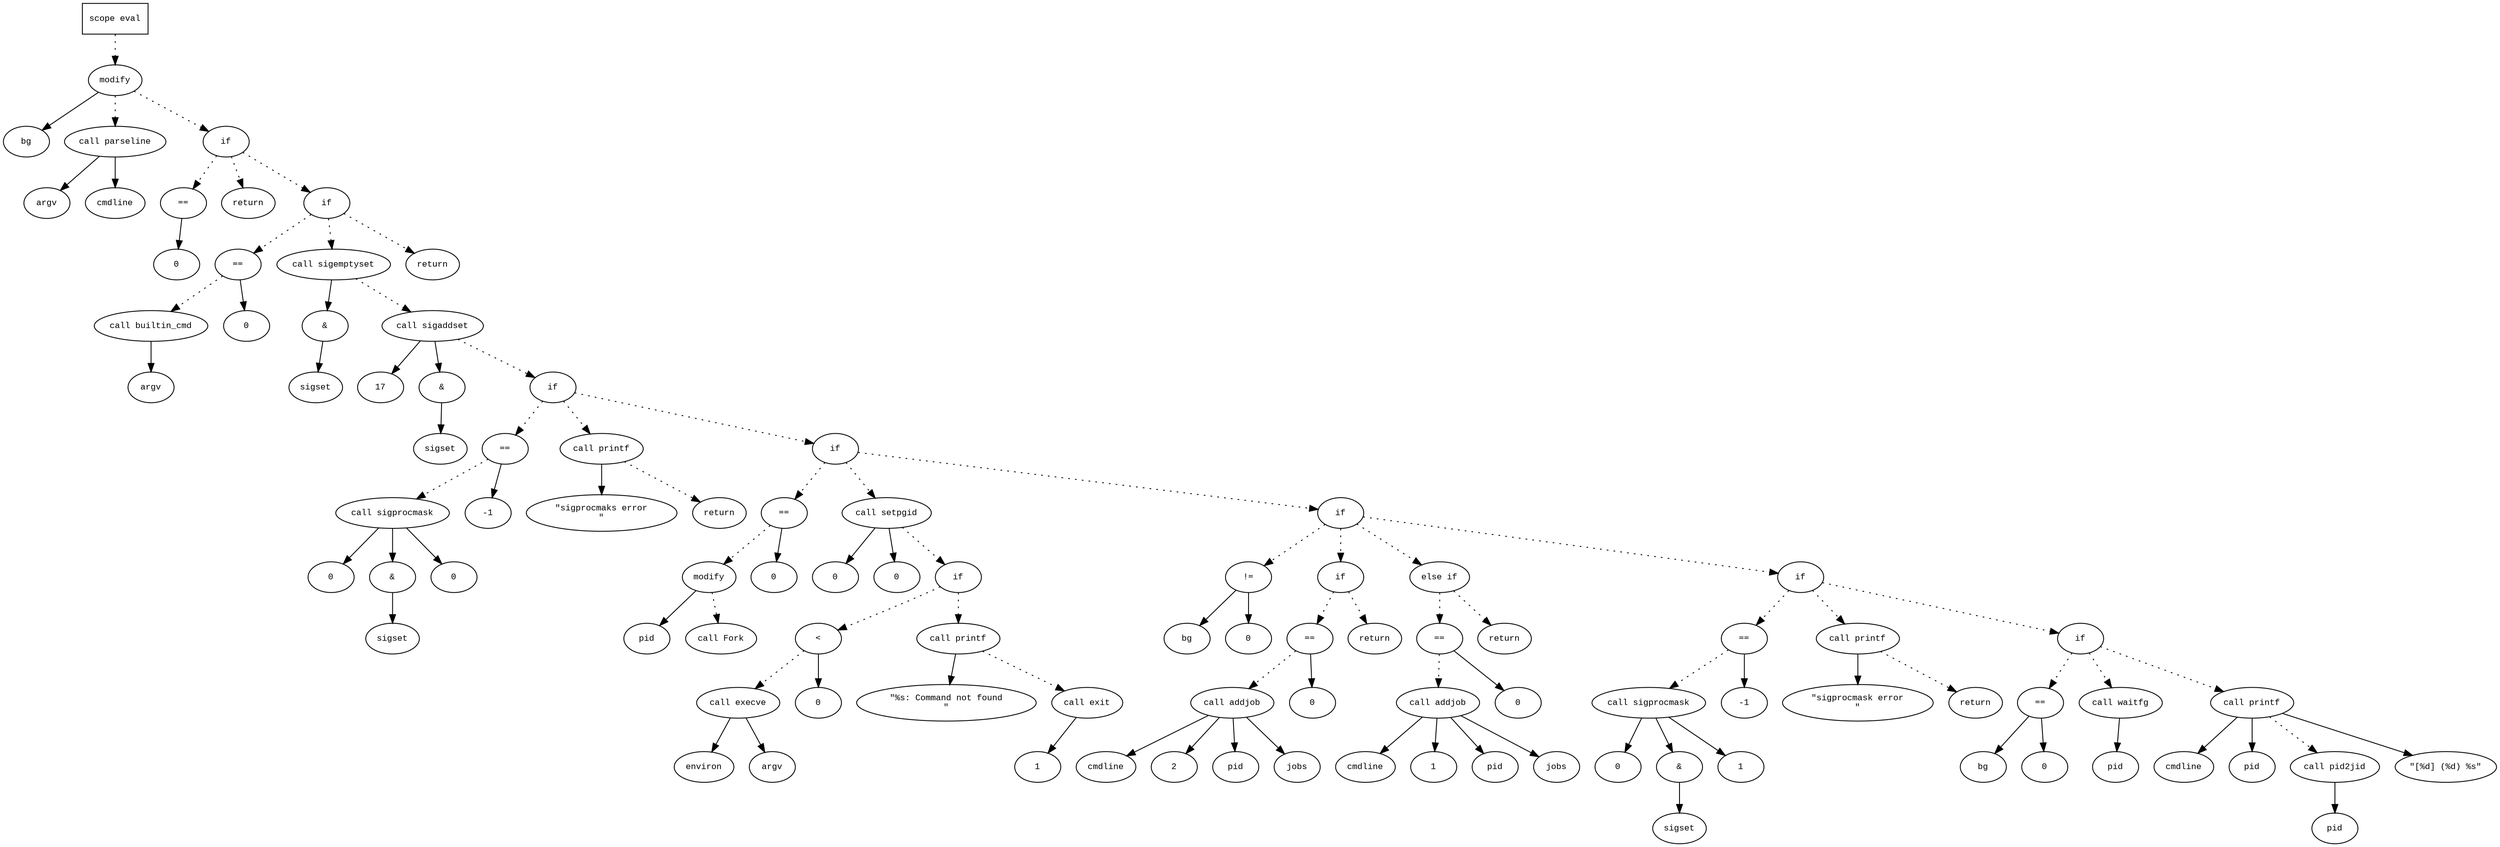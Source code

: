 digraph AST {
  graph [fontname="Times New Roman",fontsize=10];
  node  [fontname="Courier New",fontsize=10];
  edge  [fontname="Times New Roman",fontsize=10];

  node1 [label="scope eval",shape=box];
  node2 [label="modify",shape=ellipse];
  node3 [label="bg",shape=ellipse];
  node2 -> node3;
  node4 [label="call parseline",shape=ellipse];
  node5 [label="argv",shape=ellipse];
  node4 -> node5;
  node6 [label="cmdline",shape=ellipse];
  node4 -> node6;
  node2 -> node4 [style=dotted];
  node1 -> node2 [style=dotted];
  node7 [label="if",shape=ellipse];
  node2 -> node7 [style=dotted];
  node8 [label="==",shape=ellipse];
  node9 [label="0",shape=ellipse];
  node8 -> node9;
  node7 -> node8 [style=dotted];
  node10 [label="return",shape=ellipse];
  node7 -> node10 [style=dotted];
  node11 [label="if",shape=ellipse];
  node7 -> node11 [style=dotted];
  node12 [label="==",shape=ellipse];
  node13 [label="call builtin_cmd",shape=ellipse];
  node14 [label="argv",shape=ellipse];
  node13 -> node14;
  node12 -> node13 [style=dotted];
  node15 [label="0",shape=ellipse];
  node12 -> node15;
  node11 -> node12 [style=dotted];
  node16 [label="call sigemptyset",shape=ellipse];
  node17 [label="&",shape=ellipse];
  node16 -> node17;
  node18 [label="sigset",shape=ellipse];
  node17 -> node18;
  node11 -> node16 [style=dotted];
  node19 [label="call sigaddset",shape=ellipse];
  node20 [label="17",shape=ellipse];
  node19 -> node20;
  node21 [label="&",shape=ellipse];
  node19 -> node21;
  node22 [label="sigset",shape=ellipse];
  node21 -> node22;
  node16 -> node19 [style=dotted];
  node23 [label="if",shape=ellipse];
  node19 -> node23 [style=dotted];
  node24 [label="==",shape=ellipse];
  node25 [label="call sigprocmask",shape=ellipse];
  node26 [label="0",shape=ellipse];
  node25 -> node26;
  node27 [label="&",shape=ellipse];
  node25 -> node27;
  node28 [label="sigset",shape=ellipse];
  node27 -> node28;
  node29 [label="0",shape=ellipse];
  node25 -> node29;
  node24 -> node25 [style=dotted];
  node30 [label="-1",shape=ellipse];
  node24 -> node30;
  node23 -> node24 [style=dotted];
  node31 [label="call printf",shape=ellipse];
  node32 [label="\"sigprocmaks error
\"",shape=ellipse];
  node31 -> node32;
  node23 -> node31 [style=dotted];
  node33 [label="return",shape=ellipse];
  node31 -> node33 [style=dotted];
  node34 [label="if",shape=ellipse];
  node23 -> node34 [style=dotted];
  node35 [label="==",shape=ellipse];
  node36 [label="modify",shape=ellipse];
  node37 [label="pid",shape=ellipse];
  node36 -> node37;
  node38 [label="call Fork",shape=ellipse];
  node36 -> node38 [style=dotted];
  node35 -> node36 [style=dotted];
  node39 [label="0",shape=ellipse];
  node35 -> node39;
  node34 -> node35 [style=dotted];
  node40 [label="call setpgid",shape=ellipse];
  node41 [label="0",shape=ellipse];
  node40 -> node41;
  node42 [label="0",shape=ellipse];
  node40 -> node42;
  node34 -> node40 [style=dotted];
  node43 [label="if",shape=ellipse];
  node40 -> node43 [style=dotted];
  node44 [label="<",shape=ellipse];
  node45 [label="call execve",shape=ellipse];
  node46 [label="environ",shape=ellipse];
  node45 -> node46;
  node47 [label="argv",shape=ellipse];
  node45 -> node47;
  node44 -> node45 [style=dotted];
  node48 [label="0",shape=ellipse];
  node44 -> node48;
  node43 -> node44 [style=dotted];
  node49 [label="call printf",shape=ellipse];
  node50 [label="\"%s: Command not found
\"",shape=ellipse];
  node49 -> node50;
  node43 -> node49 [style=dotted];
  node51 [label="call exit",shape=ellipse];
  node52 [label="1",shape=ellipse];
  node51 -> node52;
  node49 -> node51 [style=dotted];
  node53 [label="if",shape=ellipse];
  node34 -> node53 [style=dotted];
  node54 [label="!=",shape=ellipse];
  node55 [label="bg",shape=ellipse];
  node54 -> node55;
  node56 [label="0",shape=ellipse];
  node54 -> node56;
  node53 -> node54 [style=dotted];
  node57 [label="if",shape=ellipse];
  node53 -> node57 [style=dotted];
  node58 [label="==",shape=ellipse];
  node59 [label="call addjob",shape=ellipse];
  node60 [label="cmdline",shape=ellipse];
  node59 -> node60;
  node61 [label="2",shape=ellipse];
  node59 -> node61;
  node62 [label="pid",shape=ellipse];
  node59 -> node62;
  node63 [label="jobs",shape=ellipse];
  node59 -> node63;
  node58 -> node59 [style=dotted];
  node64 [label="0",shape=ellipse];
  node58 -> node64;
  node57 -> node58 [style=dotted];
  node65 [label="return",shape=ellipse];
  node57 -> node65 [style=dotted];
  node66 [label="else if",shape=ellipse];
  node53 -> node66 [style=dotted];
  node67 [label="==",shape=ellipse];
  node68 [label="call addjob",shape=ellipse];
  node69 [label="cmdline",shape=ellipse];
  node68 -> node69;
  node70 [label="1",shape=ellipse];
  node68 -> node70;
  node71 [label="pid",shape=ellipse];
  node68 -> node71;
  node72 [label="jobs",shape=ellipse];
  node68 -> node72;
  node67 -> node68 [style=dotted];
  node73 [label="0",shape=ellipse];
  node67 -> node73;
  node66 -> node67 [style=dotted];
  node74 [label="return",shape=ellipse];
  node66 -> node74 [style=dotted];
  node75 [label="if",shape=ellipse];
  node53 -> node75 [style=dotted];
  node76 [label="==",shape=ellipse];
  node77 [label="call sigprocmask",shape=ellipse];
  node78 [label="0",shape=ellipse];
  node77 -> node78;
  node79 [label="&",shape=ellipse];
  node77 -> node79;
  node80 [label="sigset",shape=ellipse];
  node79 -> node80;
  node81 [label="1",shape=ellipse];
  node77 -> node81;
  node76 -> node77 [style=dotted];
  node82 [label="-1",shape=ellipse];
  node76 -> node82;
  node75 -> node76 [style=dotted];
  node83 [label="call printf",shape=ellipse];
  node84 [label="\"sigprocmask error
\"",shape=ellipse];
  node83 -> node84;
  node75 -> node83 [style=dotted];
  node85 [label="return",shape=ellipse];
  node83 -> node85 [style=dotted];
  node86 [label="if",shape=ellipse];
  node75 -> node86 [style=dotted];
  node87 [label="==",shape=ellipse];
  node88 [label="bg",shape=ellipse];
  node87 -> node88;
  node89 [label="0",shape=ellipse];
  node87 -> node89;
  node86 -> node87 [style=dotted];
  node90 [label="call waitfg",shape=ellipse];
  node91 [label="pid",shape=ellipse];
  node90 -> node91;
  node86 -> node90 [style=dotted];
  node92 [label="call printf",shape=ellipse];
  node93 [label="cmdline",shape=ellipse];
  node92 -> node93;
  node94 [label="pid",shape=ellipse];
  node92 -> node94;
  node95 [label="call pid2jid",shape=ellipse];
  node96 [label="pid",shape=ellipse];
  node95 -> node96;
  node92 -> node95 [style=dotted];
  node97 [label="\"[%d] (%d) %s\"",shape=ellipse];
  node92 -> node97;
  node86 -> node92 [style=dotted];
  node98 [label="return",shape=ellipse];
  node11 -> node98 [style=dotted];
} 